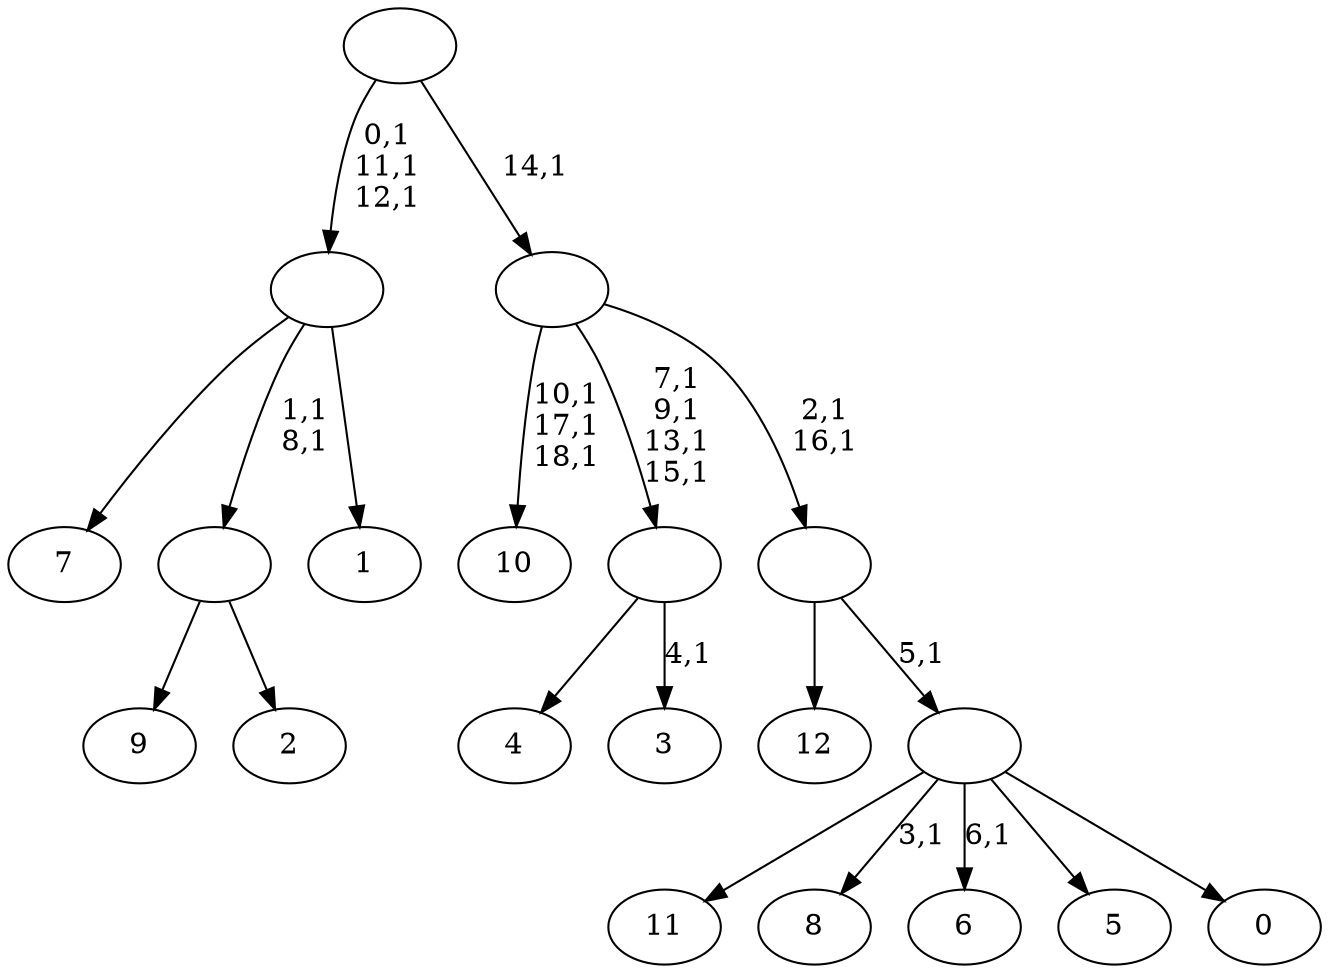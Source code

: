 digraph T {
	32 [label="12"]
	31 [label="11"]
	30 [label="10"]
	26 [label="9"]
	25 [label="8"]
	23 [label="7"]
	22 [label="6"]
	20 [label="5"]
	19 [label="4"]
	18 [label="3"]
	16 [label=""]
	12 [label="2"]
	11 [label=""]
	9 [label="1"]
	8 [label=""]
	5 [label="0"]
	4 [label=""]
	3 [label=""]
	1 [label=""]
	0 [label=""]
	16 -> 18 [label="4,1"]
	16 -> 19 [label=""]
	11 -> 26 [label=""]
	11 -> 12 [label=""]
	8 -> 11 [label="1,1\n8,1"]
	8 -> 23 [label=""]
	8 -> 9 [label=""]
	4 -> 22 [label="6,1"]
	4 -> 25 [label="3,1"]
	4 -> 31 [label=""]
	4 -> 20 [label=""]
	4 -> 5 [label=""]
	3 -> 32 [label=""]
	3 -> 4 [label="5,1"]
	1 -> 3 [label="2,1\n16,1"]
	1 -> 16 [label="7,1\n9,1\n13,1\n15,1"]
	1 -> 30 [label="10,1\n17,1\n18,1"]
	0 -> 8 [label="0,1\n11,1\n12,1"]
	0 -> 1 [label="14,1"]
}
